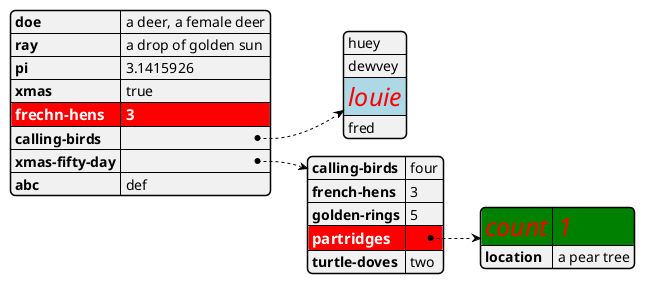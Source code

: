 @startyaml

<style>
yamlDiagram {
    .h1 {
        BackgroundColor red
        FontColor   white
        FontSize    15
        FontStyle   bold
    }
    .h2 {
        BackgroundColor lightblue
        FontColor   red
        FontSize    25
        FontStyle   italic
    }
    highlight {
        BackgroundColor green
        FontColor   red
        FontSize    25
        FontStyle   italic
    }
}
</style>

#highlight "frechn-hens" <<h1>>
#highlight "calling-birds" / 2 <<h2>>
#highlight "xmas-fifty-day" / "partridges" <<h1>>
#highlight "xmas-fifty-day" / "partridges" / "count"

doe: "a deer, a female deer"
ray: "a drop of golden sun"
pi: 3.1415926
xmas: true
frechn-hens: 3
calling-birds:
    - huey
    - dewvey
    - louie
    - fred
xmas-fifty-day:
    calling-birds: four
    french-hens: 3
    golden-rings: 5
    partridges: 
        count: 1
        location: "a pear tree"
    turtle-doves: two
abc: def
@endyaml